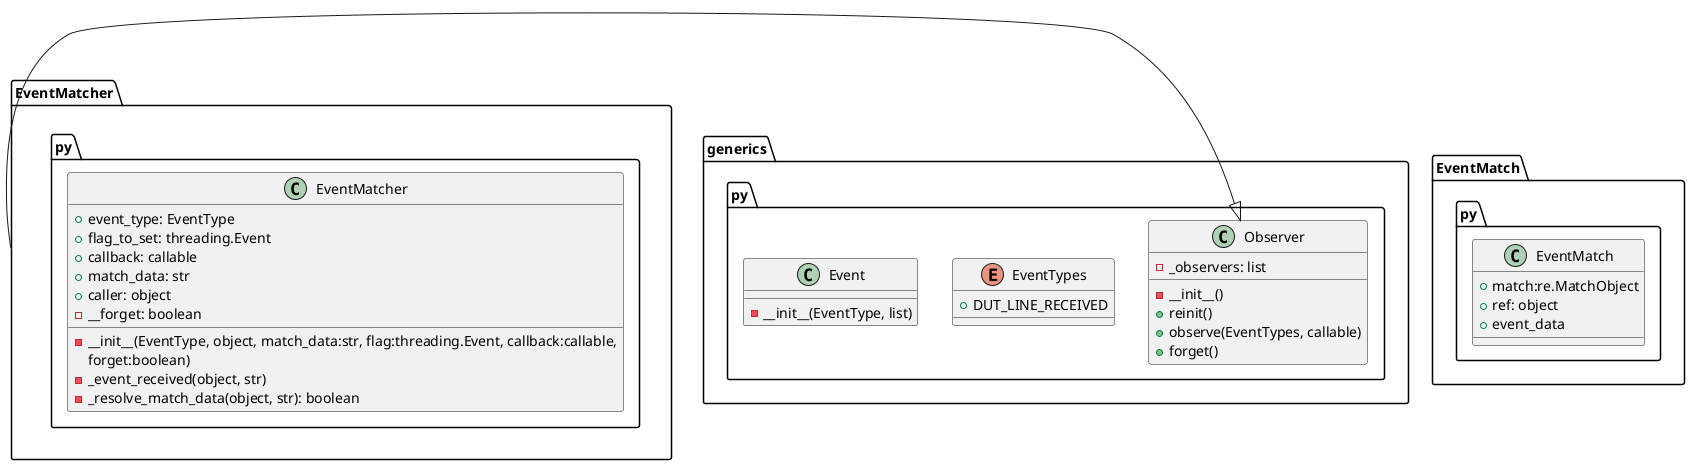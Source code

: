 @startuml

package generics.py{
    enum EventTypes{
        +DUT_LINE_RECEIVED
    }

    class Observer{
        -_observers: list
        -__init__()
        +reinit()
        +observe(EventTypes, callable)
        +forget()
    }

    class Event{
        -__init__(EventType, list)
    }
}
package EventMatcher.py{
    class EventMatcher{
        +event_type: EventType
        +flag_to_set: threading.Event
        +callback: callable
        +match_data: str
        +caller: object
        - __forget: boolean
        -__init__(EventType, object, match_data:str, flag:threading.Event, callback:callable,
        forget:boolean)
        -_event_received(object, str)
        -_resolve_match_data(object, str): boolean
    }
}

package EventMatch.py{
    class EventMatch{
        + match:re.MatchObject
        + ref: object
        + event_data
    }

}

EventMatcher -|> Observer


@enduml